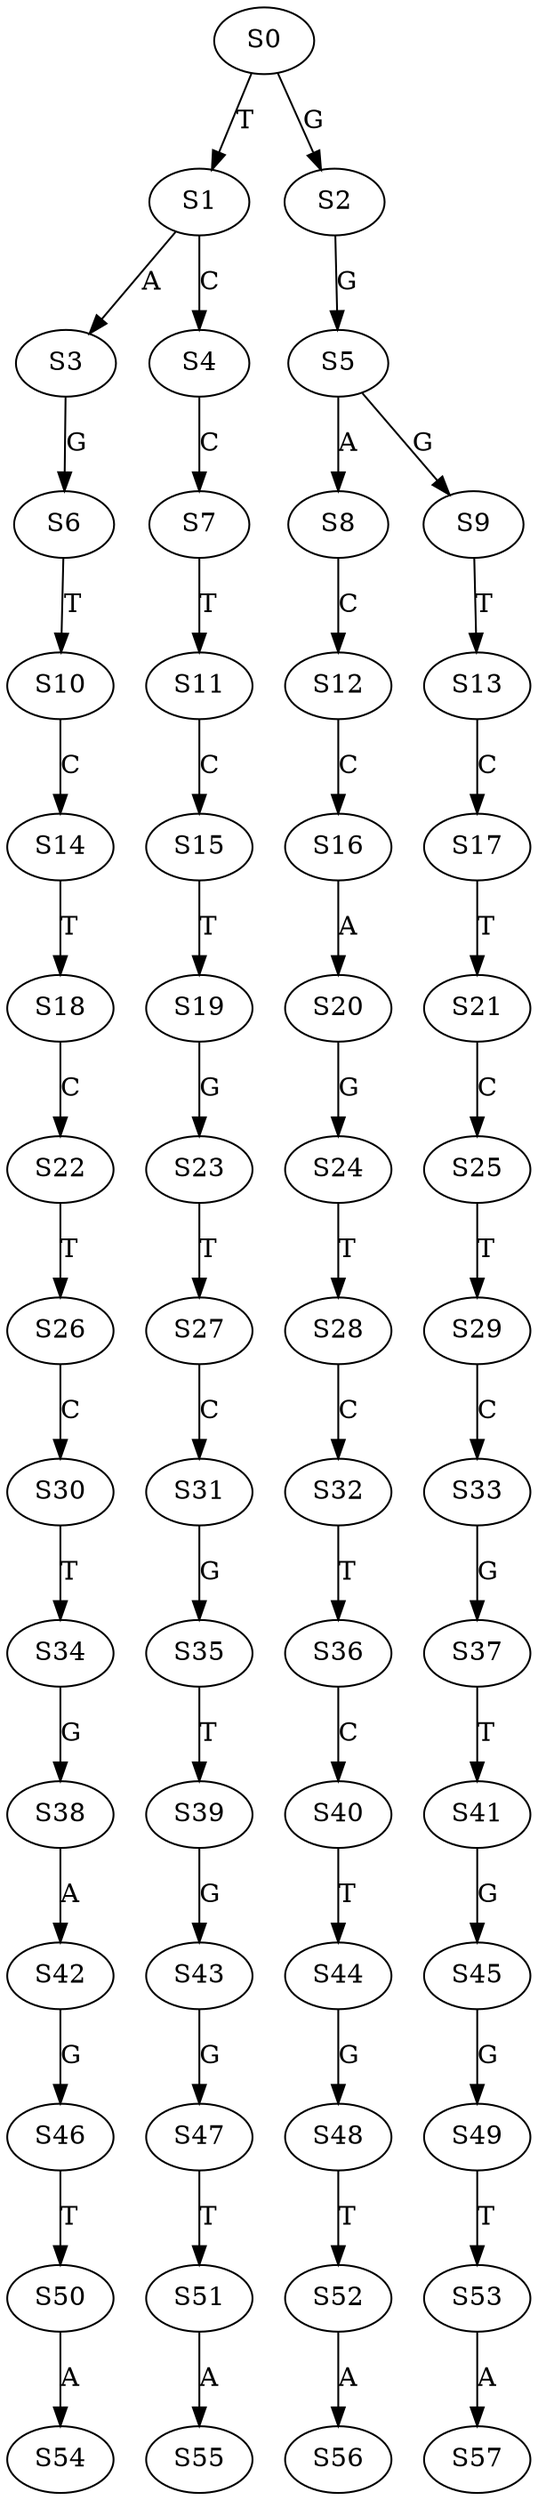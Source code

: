 strict digraph  {
	S0 -> S1 [ label = T ];
	S0 -> S2 [ label = G ];
	S1 -> S3 [ label = A ];
	S1 -> S4 [ label = C ];
	S2 -> S5 [ label = G ];
	S3 -> S6 [ label = G ];
	S4 -> S7 [ label = C ];
	S5 -> S8 [ label = A ];
	S5 -> S9 [ label = G ];
	S6 -> S10 [ label = T ];
	S7 -> S11 [ label = T ];
	S8 -> S12 [ label = C ];
	S9 -> S13 [ label = T ];
	S10 -> S14 [ label = C ];
	S11 -> S15 [ label = C ];
	S12 -> S16 [ label = C ];
	S13 -> S17 [ label = C ];
	S14 -> S18 [ label = T ];
	S15 -> S19 [ label = T ];
	S16 -> S20 [ label = A ];
	S17 -> S21 [ label = T ];
	S18 -> S22 [ label = C ];
	S19 -> S23 [ label = G ];
	S20 -> S24 [ label = G ];
	S21 -> S25 [ label = C ];
	S22 -> S26 [ label = T ];
	S23 -> S27 [ label = T ];
	S24 -> S28 [ label = T ];
	S25 -> S29 [ label = T ];
	S26 -> S30 [ label = C ];
	S27 -> S31 [ label = C ];
	S28 -> S32 [ label = C ];
	S29 -> S33 [ label = C ];
	S30 -> S34 [ label = T ];
	S31 -> S35 [ label = G ];
	S32 -> S36 [ label = T ];
	S33 -> S37 [ label = G ];
	S34 -> S38 [ label = G ];
	S35 -> S39 [ label = T ];
	S36 -> S40 [ label = C ];
	S37 -> S41 [ label = T ];
	S38 -> S42 [ label = A ];
	S39 -> S43 [ label = G ];
	S40 -> S44 [ label = T ];
	S41 -> S45 [ label = G ];
	S42 -> S46 [ label = G ];
	S43 -> S47 [ label = G ];
	S44 -> S48 [ label = G ];
	S45 -> S49 [ label = G ];
	S46 -> S50 [ label = T ];
	S47 -> S51 [ label = T ];
	S48 -> S52 [ label = T ];
	S49 -> S53 [ label = T ];
	S50 -> S54 [ label = A ];
	S51 -> S55 [ label = A ];
	S52 -> S56 [ label = A ];
	S53 -> S57 [ label = A ];
}

